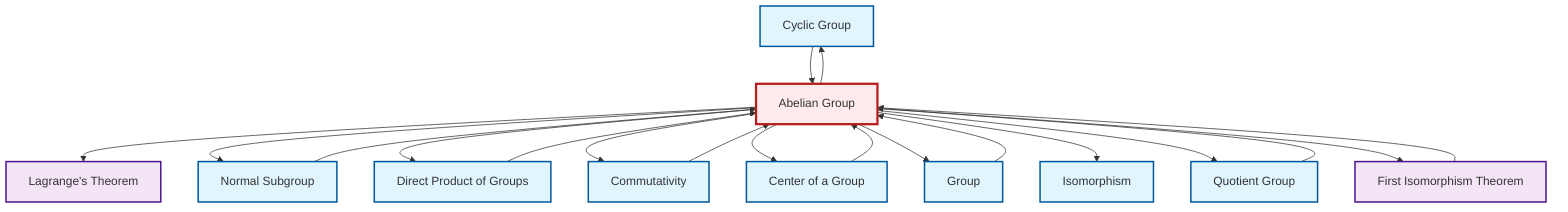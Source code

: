 graph TD
    classDef definition fill:#e1f5fe,stroke:#01579b,stroke-width:2px
    classDef theorem fill:#f3e5f5,stroke:#4a148c,stroke-width:2px
    classDef axiom fill:#fff3e0,stroke:#e65100,stroke-width:2px
    classDef example fill:#e8f5e9,stroke:#1b5e20,stroke-width:2px
    classDef current fill:#ffebee,stroke:#b71c1c,stroke-width:3px
    def-cyclic-group["Cyclic Group"]:::definition
    def-direct-product["Direct Product of Groups"]:::definition
    thm-lagrange["Lagrange's Theorem"]:::theorem
    thm-first-isomorphism["First Isomorphism Theorem"]:::theorem
    def-normal-subgroup["Normal Subgroup"]:::definition
    def-isomorphism["Isomorphism"]:::definition
    def-group["Group"]:::definition
    def-commutativity["Commutativity"]:::definition
    def-quotient-group["Quotient Group"]:::definition
    def-abelian-group["Abelian Group"]:::definition
    def-center-of-group["Center of a Group"]:::definition
    def-abelian-group --> thm-lagrange
    def-normal-subgroup --> def-abelian-group
    def-abelian-group --> def-normal-subgroup
    def-direct-product --> def-abelian-group
    def-abelian-group --> def-cyclic-group
    def-abelian-group --> def-direct-product
    def-cyclic-group --> def-abelian-group
    thm-first-isomorphism --> def-abelian-group
    def-abelian-group --> def-commutativity
    def-abelian-group --> def-center-of-group
    def-group --> def-abelian-group
    def-abelian-group --> def-group
    def-commutativity --> def-abelian-group
    def-center-of-group --> def-abelian-group
    def-quotient-group --> def-abelian-group
    def-abelian-group --> def-isomorphism
    def-abelian-group --> def-quotient-group
    def-abelian-group --> thm-first-isomorphism
    class def-abelian-group current